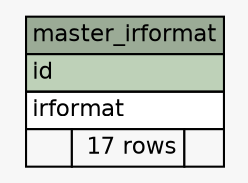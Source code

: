 // dot 2.2.1 on Windows 10 10.0
// SchemaSpy rev 590
digraph "master_irformat" {
  graph [
    rankdir="RL"
    bgcolor="#f7f7f7"
    nodesep="0.18"
    ranksep="0.46"
    fontname="Helvetica"
    fontsize="11"
  ];
  node [
    fontname="Helvetica"
    fontsize="11"
    shape="plaintext"
  ];
  edge [
    arrowsize="0.8"
  ];
  "master_irformat" [
    label=<
    <TABLE BORDER="0" CELLBORDER="1" CELLSPACING="0" BGCOLOR="#ffffff">
      <TR><TD COLSPAN="3" BGCOLOR="#9bab96" ALIGN="CENTER">master_irformat</TD></TR>
      <TR><TD PORT="id" COLSPAN="3" BGCOLOR="#bed1b8" ALIGN="LEFT">id</TD></TR>
      <TR><TD PORT="irformat" COLSPAN="3" ALIGN="LEFT">irformat</TD></TR>
      <TR><TD ALIGN="LEFT" BGCOLOR="#f7f7f7">  </TD><TD ALIGN="RIGHT" BGCOLOR="#f7f7f7">17 rows</TD><TD ALIGN="RIGHT" BGCOLOR="#f7f7f7">  </TD></TR>
    </TABLE>>
    URL="tables/master_irformat.html"
    tooltip="master_irformat"
  ];
}
